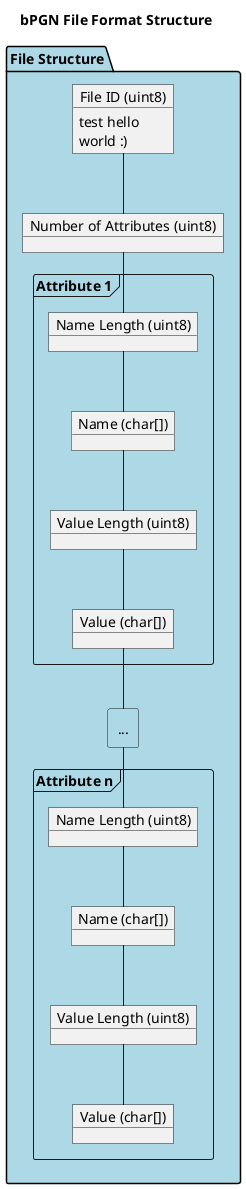@startuml bpgn_structure
title bPGN File Format Structure

package "File Structure" #lightblue {
  object "File ID (uint8)" as FileID
  FileID : test hello\nworld :)

  object "Number of Attributes (uint8)" as NumAttributes

  frame "Attribute 1" as A1 {
    object "Name Length (uint8)" as NameLen1
    object "Name (char[])" as Name1
    object "Value Length (uint8)" as ValueLen1
    object "Value (char[])" as Value1
  }

  skinparam BackgroundColor transparent
  skinparam componentStyle rectangle
  component "..." as Dots #transparent {

  }

  frame "Attribute n" as A2 {
    object "Name Length (uint8)" as NameLenN
    object "Name (char[])" as NameN
    object "Value Length (uint8)" as ValueLenN
    object "Value (char[])" as ValueN
  }
}

FileID -- NumAttributes
NumAttributes -- NameLen1
NameLen1 -- Name1
Name1 -- ValueLen1
ValueLen1 -- Value1
Value1 -- Dots
Dots -- NameLenN
NameLenN -- NameN
NameN -- ValueLenN
ValueLenN -- ValueN

@enduml

